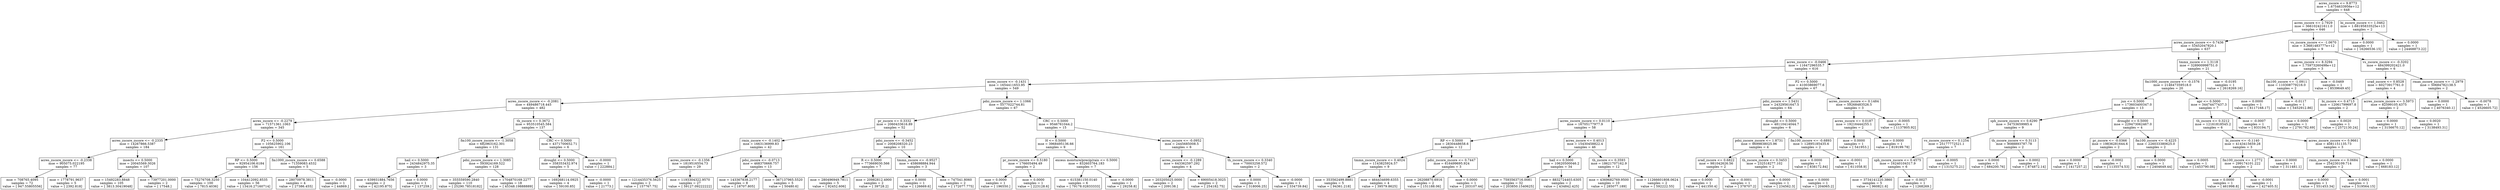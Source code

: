 digraph Tree {
0 [label="acres_zscore <= 9.8773\nmse = 1.6754633956e+12\nsamples = 648", shape="box"] ;
1 [label="acres_zscore <= 2.7929\nmse = 366102421611.0\nsamples = 646", shape="box"] ;
0 -> 1 ;
2 [label="acres_zscore_zscore <= 0.7436\nmse = 53452047820.1\nsamples = 637", shape="box"] ;
1 -> 2 ;
3 [label="acres_zscore <= -0.0466\nmse = 11647296535.7\nsamples = 616", shape="box"] ;
2 -> 3 ;
4 [label="acres_zscore <= -0.1431\nmse = 1654411653.95\nsamples = 549", shape="box"] ;
3 -> 4 ;
5 [label="acres_zscore_zscore <= -0.2081\nmse = 449486718.445\nsamples = 482", shape="box"] ;
4 -> 5 ;
6 [label="acres_zscore <= -0.2279\nmse = 71571361.1063\nsamples = 345", shape="box"] ;
5 -> 6 ;
7 [label="acres_zscore_zscore <= -0.2335\nmse = 14267866.5387\nsamples = 184", shape="box"] ;
6 -> 7 ;
8 [label="acres_zscore_zscore <= -0.2338\nmse = 905075.022195\nsamples = 77", shape="box"] ;
7 -> 8 ;
9 [label="mse = 708765.4095\nsamples = 72\nvalue = [ 947.55805556]", shape="box"] ;
8 -> 9 ;
10 [label="mse = 1778791.9637\nsamples = 5\nvalue = [ 2392.818]", shape="box"] ;
8 -> 10 ;
11 [label="insects <= 0.5000\nmse = 20045569.3026\nsamples = 107", shape="box"] ;
7 -> 11 ;
12 [label="mse = 15492283.8848\nsamples = 105\nvalue = [ 3813.30419048]", shape="box"] ;
11 -> 12 ;
13 [label="mse = 73977201.0000\nsamples = 2\nvalue = [ 17548.]", shape="box"] ;
11 -> 13 ;
14 [label="P2 <= 0.5000\nmse = 105625902.106\nsamples = 161", shape="box"] ;
6 -> 14 ;
15 [label="RP <= 0.5000\nmse = 92954106.6184\nsamples = 156", shape="box"] ;
14 -> 15 ;
16 [label="mse = 75276708.3250\nsamples = 100\nvalue = [ 7815.4036]", shape="box"] ;
15 -> 16 ;
17 [label="mse = 104412092.8535\nsamples = 56\nvalue = [ 13416.27160714]", shape="box"] ;
15 -> 17 ;
18 [label="fm1000_zscore_zscore <= 0.6588\nmse = 71359083.4532\nsamples = 5", shape="box"] ;
14 -> 18 ;
19 [label="mse = 28070978.3811\nsamples = 4\nvalue = [ 27386.455]", shape="box"] ;
18 -> 19 ;
20 [label="mse = -0.0000\nsamples = 1\nvalue = [ 44869.]", shape="box"] ;
18 -> 20 ;
21 [label="th_zscore <= 0.3672\nmse = 953510545.584\nsamples = 137", shape="box"] ;
5 -> 21 ;
22 [label="fm100_zscore_zscore <= -1.3058\nmse = 682963162.301\nsamples = 131", shape="box"] ;
21 -> 22 ;
23 [label="hail <= 0.5000\nmse = 2434842975.35\nsamples = 3", shape="box"] ;
22 -> 23 ;
24 [label="mse = 639931884.7656\nsamples = 2\nvalue = [ 42195.875]", shape="box"] ;
23 -> 24 ;
25 [label="mse = 0.0000\nsamples = 1\nvalue = [ 137259.]", shape="box"] ;
23 -> 25 ;
26 [label="pdsi_zscore_zscore <= 1.3085\nmse = 593924169.522\nsamples = 128", shape="box"] ;
22 -> 26 ;
27 [label="mse = 355559590.2840\nsamples = 110\nvalue = [ 25290.78518182]", shape="box"] ;
26 -> 27 ;
28 [label="mse = 1704870169.2277\nsamples = 18\nvalue = [ 45348.19888889]", shape="box"] ;
26 -> 28 ;
29 [label="CRC <= 0.5000\nmse = 4371700652.71\nsamples = 6", shape="box"] ;
21 -> 29 ;
30 [label="drought <= 0.5000\nmse = 358353432.974\nsamples = 5", shape="box"] ;
29 -> 30 ;
31 [label="mse = 169268114.0925\nsamples = 4\nvalue = [ 59100.85]", shape="box"] ;
30 -> 31 ;
32 [label="mse = -0.0000\nsamples = 1\nvalue = [ 21773.]", shape="box"] ;
30 -> 32 ;
33 [label="mse = -0.0000\nsamples = 1\nvalue = [ 222884.]", shape="box"] ;
29 -> 33 ;
34 [label="pdsi_zscore_zscore <= 1.1066\nmse = 5577022744.81\nsamples = 67", shape="box"] ;
4 -> 34 ;
35 [label="pr_zscore <= 0.3332\nmse = 2060433616.89\nsamples = 52", shape="box"] ;
34 -> 35 ;
36 [label="rmin_zscore <= -0.1402\nmse = 1663136999.83\nsamples = 42", shape="box"] ;
35 -> 36 ;
37 [label="acres_zscore <= -0.1356\nmse = 1819516554.73\nsamples = 29", shape="box"] ;
36 -> 37 ;
38 [label="mse = 1214435376.5625\nsamples = 2\nvalue = [ 157767.75]", shape="box"] ;
37 -> 38 ;
39 [label="mse = 1193304322.9570\nsamples = 27\nvalue = [ 59127.09222222]", shape="box"] ;
37 -> 39 ;
40 [label="pdsi_zscore <= -0.0713\nmse = 468370668.757\nsamples = 13", shape="box"] ;
36 -> 40 ;
41 [label="mse = 143367838.2177\nsamples = 8\nvalue = [ 18707.805]", shape="box"] ;
40 -> 41 ;
42 [label="mse = 367137965.5520\nsamples = 5\nvalue = [ 50480.6]", shape="box"] ;
40 -> 42 ;
43 [label="pdsi_zscore <= -0.3452\nmse = 2008208320.23\nsamples = 10", shape="box"] ;
35 -> 43 ;
44 [label="R <= 0.5000\nmse = 773669030.566\nsamples = 7", shape="box"] ;
43 -> 44 ;
45 [label="mse = 280496949.7811\nsamples = 5\nvalue = [ 92452.606]", shape="box"] ;
44 -> 45 ;
46 [label="mse = 20982812.4900\nsamples = 2\nvalue = [ 39728.2]", shape="box"] ;
44 -> 46 ;
47 [label="tmmn_zscore <= -0.9527\nmse = 458698884.944\nsamples = 3", shape="box"] ;
43 -> 47 ;
48 [label="mse = 0.0000\nsamples = 1\nvalue = [ 126669.6]", shape="box"] ;
47 -> 48 ;
49 [label="mse = 747541.8060\nsamples = 2\nvalue = [ 172077.775]", shape="box"] ;
47 -> 49 ;
50 [label="CRC <= 0.5000\nmse = 9546761044.2\nsamples = 15", shape="box"] ;
34 -> 50 ;
51 [label="H <= 0.5000\nmse = 3968495136.66\nsamples = 9", shape="box"] ;
50 -> 51 ;
52 [label="pr_zscore_zscore <= 0.5180\nmse = 176605494.49\nsamples = 2", shape="box"] ;
51 -> 52 ;
53 [label="mse = 0.0000\nsamples = 1\nvalue = [ 196550.]", shape="box"] ;
52 -> 53 ;
54 [label="mse = 0.0000\nsamples = 1\nvalue = [ 223128.6]", shape="box"] ;
52 -> 54 ;
55 [label="excess moisture/precip/rain <= 0.5000\nmse = 832603764.183\nsamples = 7", shape="box"] ;
51 -> 55 ;
56 [label="mse = 615381150.0140\nsamples = 6\nvalue = [ 79178.02833333]", shape="box"] ;
55 -> 56 ;
57 [label="mse = -0.0000\nsamples = 1\nvalue = [ 29258.8]", shape="box"] ;
55 -> 57 ;
58 [label="acres_zscore <= -0.0952\nmse = 2445685008.5\nsamples = 6", shape="box"] ;
50 -> 58 ;
59 [label="acres_zscore <= -0.1289\nmse = 643362597.292\nsamples = 4", shape="box"] ;
58 -> 59 ;
60 [label="mse = 203205025.0000\nsamples = 2\nvalue = [ 209138.]", shape="box"] ;
59 -> 60 ;
61 [label="mse = 69005418.3025\nsamples = 2\nvalue = [ 254182.75]", shape="box"] ;
59 -> 61 ;
62 [label="th_zscore_zscore <= 0.3340\nmse = 70003258.572\nsamples = 2", shape="box"] ;
58 -> 62 ;
63 [label="mse = 0.0000\nsamples = 1\nvalue = [ 318006.25]", shape="box"] ;
62 -> 63 ;
64 [label="mse = -0.0000\nsamples = 1\nvalue = [ 334739.84]", shape="box"] ;
62 -> 64 ;
65 [label="P2 <= 0.5000\nmse = 41003869077.6\nsamples = 67", shape="box"] ;
3 -> 65 ;
66 [label="pdsi_zscore <= 1.5431\nmse = 24329561647.5\nsamples = 64", shape="box"] ;
65 -> 66 ;
67 [label="acres_zscore_zscore <= 0.0110\nmse = 16705177977.9\nsamples = 58", shape="box"] ;
66 -> 67 ;
68 [label="RP <= 0.5000\nmse = 2830448658.6\nsamples = 12", shape="box"] ;
67 -> 68 ;
69 [label="tmmn_zscore_zscore <= 0.4024\nmse = 1143825924.57\nsamples = 9", shape="box"] ;
68 -> 69 ;
70 [label="mse = 353562499.8881\nsamples = 5\nvalue = [ 94361.218]", shape="box"] ;
69 -> 70 ;
71 [label="mse = 464434699.6355\nsamples = 4\nvalue = [ 39579.8625]", shape="box"] ;
69 -> 71 ;
72 [label="pdsi_zscore_zscore <= 0.7447\nmse = 616499695.924\nsamples = 3", shape="box"] ;
68 -> 72 ;
73 [label="mse = 26208870.6916\nsamples = 2\nvalue = [ 151188.06]", shape="box"] ;
72 -> 73 ;
74 [label="mse = 0.0000\nsamples = 1\nvalue = [ 203107.44]", shape="box"] ;
72 -> 74 ;
75 [label="acres_zscore <= 0.4013\nmse = 15430458822.4\nsamples = 46", shape="box"] ;
67 -> 75 ;
76 [label="hail <= 0.5000\nmse = 10620500046.2\nsamples = 34", shape="box"] ;
75 -> 76 ;
77 [label="mse = 7593563716.0081\nsamples = 32\nvalue = [ 203850.1540625]", shape="box"] ;
76 -> 77 ;
78 [label="mse = 8832724403.6305\nsamples = 2\nvalue = [ 434842.425]", shape="box"] ;
76 -> 78 ;
79 [label="th_zscore <= 0.3593\nmse = 18621707162.9\nsamples = 12", shape="box"] ;
75 -> 79 ;
80 [label="mse = 4369682769.9500\nsamples = 10\nvalue = [ 285077.189]", shape="box"] ;
79 -> 80 ;
81 [label="mse = 11266601808.0624\nsamples = 2\nvalue = [ 592222.55]", shape="box"] ;
79 -> 81 ;
82 [label="drought <= 0.5000\nmse = 48110414044.7\nsamples = 6", shape="box"] ;
66 -> 82 ;
83 [label="pdsi_zscore_zscore <= 1.8731\nmse = 9699838025.96\nsamples = 4", shape="box"] ;
82 -> 83 ;
84 [label="srad_zscore <= 0.6822\nmse = 981042626.56\nsamples = 2", shape="box"] ;
83 -> 84 ;
85 [label="mse = 0.0000\nsamples = 1\nvalue = [ 441350.4]", shape="box"] ;
84 -> 85 ;
86 [label="mse = -0.0001\nsamples = 1\nvalue = [ 378707.2]", shape="box"] ;
84 -> 86 ;
87 [label="th_zscore_zscore <= 0.3453\nmse = 232518277.102\nsamples = 2", shape="box"] ;
83 -> 87 ;
88 [label="mse = 0.0000\nsamples = 1\nvalue = [ 234562.3]", shape="box"] ;
87 -> 88 ;
89 [label="mse = 0.0000\nsamples = 1\nvalue = [ 204065.2]", shape="box"] ;
87 -> 89 ;
90 [label="fm100_zscore <= -0.6893\nmse = 12895185435.6\nsamples = 2", shape="box"] ;
82 -> 90 ;
91 [label="mse = 0.0000\nsamples = 1\nvalue = [ 838172.84]", shape="box"] ;
90 -> 91 ;
92 [label="mse = -0.0001\nsamples = 1\nvalue = [ 611058.9]", shape="box"] ;
90 -> 92 ;
93 [label="acres_zscore_zscore <= 0.1484\nmse = 59268483526.5\nsamples = 3", shape="box"] ;
65 -> 93 ;
94 [label="acres_zscore <= 0.0187\nmse = 19216444255.1\nsamples = 2", shape="box"] ;
93 -> 94 ;
95 [label="mse = 0.0000\nsamples = 1\nvalue = [ 541953.]", shape="box"] ;
94 -> 95 ;
96 [label="mse = 0.0000\nsamples = 1\nvalue = [ 819199.78]", shape="box"] ;
94 -> 96 ;
97 [label="mse = -0.0005\nsamples = 1\nvalue = [ 1137805.92]", shape="box"] ;
93 -> 97 ;
98 [label="tmmx_zscore <= 1.3118\nmse = 328900998751.0\nsamples = 21", shape="box"] ;
2 -> 98 ;
99 [label="fm1000_zscore_zscore <= -0.1576\nmse = 214647359518.0\nsamples = 20", shape="box"] ;
98 -> 99 ;
100 [label="jun <= 0.5000\nmse = 173603400347.0\nsamples = 13", shape="box"] ;
99 -> 100 ;
101 [label="sph_zscore_zscore <= 0.6290\nmse = 34753659985.4\nsamples = 9", shape="box"] ;
100 -> 101 ;
102 [label="vs_zscore_zscore <= 0.1254\nmse = 25177772521.1\nsamples = 7", shape="box"] ;
101 -> 102 ;
103 [label="sph_zscore_zscore <= 0.4575\nmse = 16240104317.9\nsamples = 6", shape="box"] ;
102 -> 103 ;
104 [label="mse = 3734141220.3860\nsamples = 5\nvalue = [ 960821.6]", shape="box"] ;
103 -> 104 ;
105 [label="mse = -0.0027\nsamples = 1\nvalue = [ 1268269.]", shape="box"] ;
103 -> 105 ;
106 [label="mse = -0.0005\nsamples = 1\nvalue = [ 1315275.21]", shape="box"] ;
102 -> 106 ;
107 [label="th_zscore_zscore <= 0.3113\nmse = 9088893787.78\nsamples = 2", shape="box"] ;
101 -> 107 ;
108 [label="mse = 0.0000\nsamples = 1\nvalue = [ 684200.76]", shape="box"] ;
107 -> 108 ;
109 [label="mse = 0.0002\nsamples = 1\nvalue = [ 874872.14]", shape="box"] ;
107 -> 109 ;
110 [label="drought <= 0.5000\nmse = 229473062467.0\nsamples = 4", shape="box"] ;
100 -> 110 ;
111 [label="pr_zscore <= -0.0366\nmse = 19836281644.6\nsamples = 2", shape="box"] ;
110 -> 111 ;
112 [label="mse = 0.0000\nsamples = 1\nvalue = [ 1417257.2]", shape="box"] ;
111 -> 112 ;
113 [label="mse = -0.0002\nsamples = 1\nvalue = [ 1135574.53]", shape="box"] ;
111 -> 113 ;
114 [label="fm100_zscore <= -0.4225\nmse = 226033380625.0\nsamples = 2", shape="box"] ;
110 -> 114 ;
115 [label="mse = 0.0000\nsamples = 1\nvalue = [ 2404649.44]", shape="box"] ;
114 -> 115 ;
116 [label="mse = 0.0005\nsamples = 1\nvalue = [ 1453790.08]", shape="box"] ;
114 -> 116 ;
117 [label="apr <= 0.5000\nmse = 34474477437.3\nsamples = 7", shape="box"] ;
99 -> 117 ;
118 [label="th_zscore <= 0.3212\nmse = 12161818545.2\nsamples = 6", shape="box"] ;
117 -> 118 ;
119 [label="bi_zscore <= -0.1140\nmse = 4143415659.28\nsamples = 3", shape="box"] ;
118 -> 119 ;
120 [label="fm100_zscore <= 1.2772\nmse = 299174101.222\nsamples = 2", shape="box"] ;
119 -> 120 ;
121 [label="mse = 0.0000\nsamples = 1\nvalue = [ 461998.8]", shape="box"] ;
120 -> 121 ;
122 [label="mse = -0.0001\nsamples = 1\nvalue = [ 427405.5]", shape="box"] ;
120 -> 122 ;
123 [label="mse = 0.0000\nsamples = 1\nvalue = [ 311481.1]", shape="box"] ;
119 -> 123 ;
124 [label="acres_zscore_zscore <= 0.9661\nmse = 4081151135.73\nsamples = 3", shape="box"] ;
118 -> 124 ;
125 [label="rmin_zscore_zscore <= 0.0684\nmse = 254230109.714\nsamples = 2", shape="box"] ;
124 -> 125 ;
126 [label="mse = 0.0000\nsamples = 1\nvalue = [ 551453.34]", shape="box"] ;
125 -> 126 ;
127 [label="mse = 0.0001\nsamples = 1\nvalue = [ 519564.15]", shape="box"] ;
125 -> 127 ;
128 [label="mse = 0.0000\nsamples = 1\nvalue = [ 668183.12]", shape="box"] ;
124 -> 128 ;
129 [label="mse = -0.0007\nsamples = 1\nvalue = [ 933194.7]", shape="box"] ;
117 -> 129 ;
130 [label="mse = -0.0195\nsamples = 1\nvalue = [ 2618269.16]", shape="box"] ;
98 -> 130 ;
131 [label="vs_zscore_zscore <= -1.0670\nmse = 3.3681483777e+12\nsamples = 9", shape="box"] ;
1 -> 131 ;
132 [label="acres_zscore <= 8.3294\nmse = 1.75973260498e+12\nsamples = 3", shape="box"] ;
131 -> 132 ;
133 [label="fm100_zscore <= -1.0911\nmse = 110308779216.0\nsamples = 2", shape="box"] ;
132 -> 133 ;
134 [label="mse = 0.0000\nsamples = 1\nvalue = [ 6117168.17]", shape="box"] ;
133 -> 134 ;
135 [label="mse = -0.0117\nsamples = 1\nvalue = [ 5452912.86]", shape="box"] ;
133 -> 135 ;
136 [label="mse = -0.0469\nsamples = 1\nvalue = [ 8539649.45]", shape="box"] ;
132 -> 136 ;
137 [label="vs_zscore_zscore <= -0.3202\nmse = 484399202421.0\nsamples = 6", shape="box"] ;
131 -> 137 ;
138 [label="srad_zscore <= 0.8528\nmse = 60273917761.0\nsamples = 4", shape="box"] ;
137 -> 138 ;
139 [label="bi_zscore <= 0.4713\nmse = 12061799697.8\nsamples = 2", shape="box"] ;
138 -> 139 ;
140 [label="mse = 0.0000\nsamples = 1\nvalue = [ 2791782.69]", shape="box"] ;
139 -> 140 ;
141 [label="mse = 0.0020\nsamples = 1\nvalue = [ 2572130.24]", shape="box"] ;
139 -> 141 ;
142 [label="acres_zscore_zscore <= 3.5973\nmse = 82599105.4375\nsamples = 2", shape="box"] ;
138 -> 142 ;
143 [label="mse = 0.0000\nsamples = 1\nvalue = [ 3156670.12]", shape="box"] ;
142 -> 143 ;
144 [label="mse = 0.0020\nsamples = 1\nvalue = [ 3138493.31]", shape="box"] ;
142 -> 144 ;
145 [label="rmax_zscore_zscore <= -1.2979\nmse = 50684782138.5\nsamples = 2", shape="box"] ;
137 -> 145 ;
146 [label="mse = 0.0000\nsamples = 1\nvalue = [ 4076340.1]", shape="box"] ;
145 -> 146 ;
147 [label="mse = -0.0078\nsamples = 1\nvalue = [ 4526605.72]", shape="box"] ;
145 -> 147 ;
148 [label="bi_zscore_zscore <= 1.0462\nmse = 1.68195833525e+13\nsamples = 2", shape="box"] ;
0 -> 148 ;
149 [label="mse = 0.0000\nsamples = 1\nvalue = [ 16266536.15]", shape="box"] ;
148 -> 149 ;
150 [label="mse = 0.0000\nsamples = 1\nvalue = [ 24468873.22]", shape="box"] ;
148 -> 150 ;
}